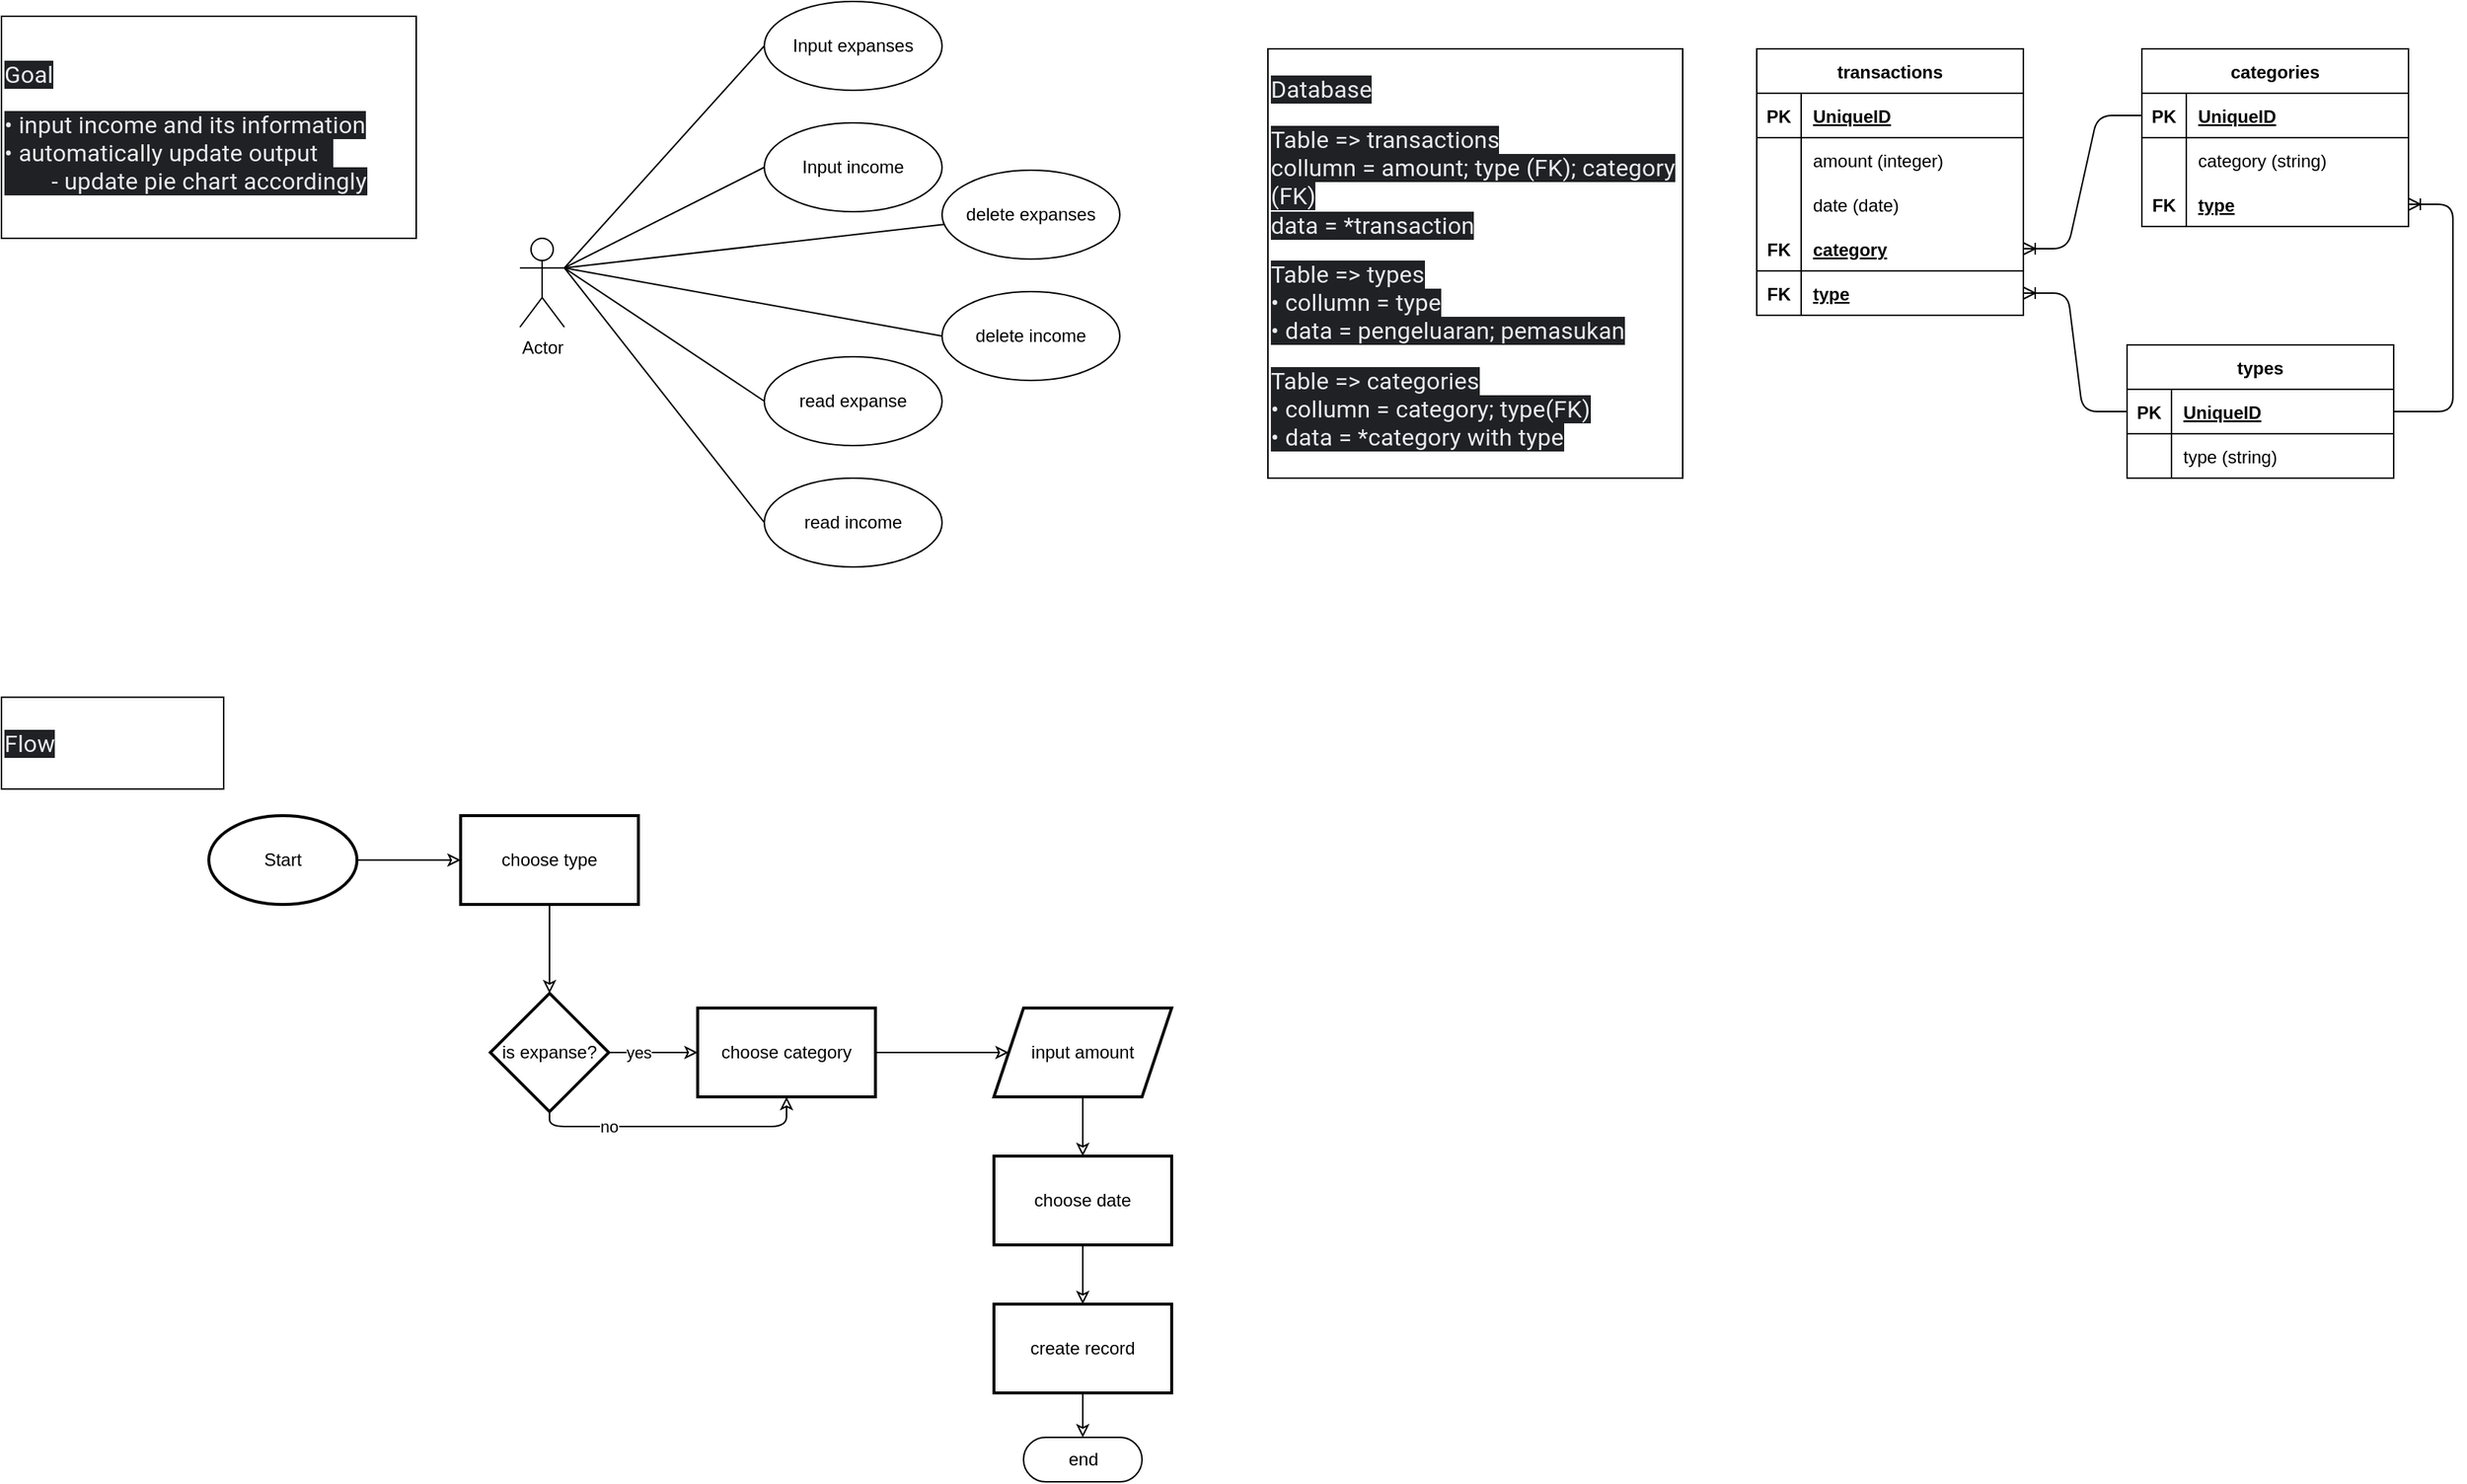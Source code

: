 <mxfile>
    <diagram id="H6lB5TMxduc5llfsTnV5" name="Page-1">
        <mxGraphModel dx="1698" dy="1349" grid="1" gridSize="10" guides="1" tooltips="1" connect="1" arrows="1" fold="1" page="1" pageScale="1" pageWidth="850" pageHeight="1100" math="0" shadow="0">
            <root>
                <mxCell id="0"/>
                <mxCell id="1" parent="0"/>
                <mxCell id="2" value="&lt;span style=&quot;color: rgb(232, 234, 237); font-family: Roboto, Arial, sans-serif; font-size: 16px; font-variant-ligatures: none; letter-spacing: 0.1px; background-color: rgb(32, 33, 36);&quot;&gt;Database&lt;br&gt;&lt;/span&gt;&lt;br style=&quot;color: rgb(232, 234, 237); font-family: Roboto, Arial, sans-serif; font-size: 16px; font-variant-ligatures: none; letter-spacing: 0.1px; background-color: rgb(32, 33, 36);&quot;&gt;&lt;span style=&quot;color: rgb(232, 234, 237); font-family: Roboto, Arial, sans-serif; font-size: 16px; font-variant-ligatures: none; letter-spacing: 0.1px; background-color: rgb(32, 33, 36);&quot;&gt;Table =&amp;gt; transactions&lt;/span&gt;&lt;br style=&quot;color: rgb(232, 234, 237); font-family: Roboto, Arial, sans-serif; font-size: 16px; font-variant-ligatures: none; letter-spacing: 0.1px; background-color: rgb(32, 33, 36);&quot;&gt;&lt;span style=&quot;color: rgb(232, 234, 237); font-family: Roboto, Arial, sans-serif; font-size: 16px; font-variant-ligatures: none; letter-spacing: 0.1px; background-color: rgb(32, 33, 36);&quot;&gt;collumn = amount;  type (FK);  category (FK)&lt;/span&gt;&lt;br style=&quot;color: rgb(232, 234, 237); font-family: Roboto, Arial, sans-serif; font-size: 16px; font-variant-ligatures: none; letter-spacing: 0.1px; background-color: rgb(32, 33, 36);&quot;&gt;&lt;span style=&quot;color: rgb(232, 234, 237); font-family: Roboto, Arial, sans-serif; font-size: 16px; font-variant-ligatures: none; letter-spacing: 0.1px; background-color: rgb(32, 33, 36);&quot;&gt;data = *transaction&lt;/span&gt;&lt;br style=&quot;color: rgb(232, 234, 237); font-family: Roboto, Arial, sans-serif; font-size: 16px; font-variant-ligatures: none; letter-spacing: 0.1px; background-color: rgb(32, 33, 36);&quot;&gt;&lt;br style=&quot;color: rgb(232, 234, 237); font-family: Roboto, Arial, sans-serif; font-size: 16px; font-variant-ligatures: none; letter-spacing: 0.1px; background-color: rgb(32, 33, 36);&quot;&gt;&lt;span style=&quot;color: rgb(232, 234, 237); font-family: Roboto, Arial, sans-serif; font-size: 16px; font-variant-ligatures: none; letter-spacing: 0.1px; background-color: rgb(32, 33, 36);&quot;&gt;Table =&amp;gt; types&lt;/span&gt;&lt;br style=&quot;color: rgb(232, 234, 237); font-family: Roboto, Arial, sans-serif; font-size: 16px; font-variant-ligatures: none; letter-spacing: 0.1px; background-color: rgb(32, 33, 36);&quot;&gt;&lt;span style=&quot;color: rgb(232, 234, 237); font-family: Roboto, Arial, sans-serif; font-size: 16px; font-variant-ligatures: none; letter-spacing: 0.1px; background-color: rgb(32, 33, 36);&quot;&gt;• collumn = type&lt;/span&gt;&lt;br style=&quot;color: rgb(232, 234, 237); font-family: Roboto, Arial, sans-serif; font-size: 16px; font-variant-ligatures: none; letter-spacing: 0.1px; background-color: rgb(32, 33, 36);&quot;&gt;&lt;span style=&quot;color: rgb(232, 234, 237); font-family: Roboto, Arial, sans-serif; font-size: 16px; font-variant-ligatures: none; letter-spacing: 0.1px; background-color: rgb(32, 33, 36);&quot;&gt;• data = pengeluaran; pemasukan&lt;/span&gt;&lt;br style=&quot;color: rgb(232, 234, 237); font-family: Roboto, Arial, sans-serif; font-size: 16px; font-variant-ligatures: none; letter-spacing: 0.1px; background-color: rgb(32, 33, 36);&quot;&gt;&lt;br style=&quot;color: rgb(232, 234, 237); font-family: Roboto, Arial, sans-serif; font-size: 16px; font-variant-ligatures: none; letter-spacing: 0.1px; background-color: rgb(32, 33, 36);&quot;&gt;&lt;span style=&quot;color: rgb(232, 234, 237); font-family: Roboto, Arial, sans-serif; font-size: 16px; font-variant-ligatures: none; letter-spacing: 0.1px; background-color: rgb(32, 33, 36);&quot;&gt;Table =&amp;gt; categories&lt;/span&gt;&lt;br style=&quot;color: rgb(232, 234, 237); font-family: Roboto, Arial, sans-serif; font-size: 16px; font-variant-ligatures: none; letter-spacing: 0.1px; background-color: rgb(32, 33, 36);&quot;&gt;&lt;span style=&quot;color: rgb(232, 234, 237); font-family: Roboto, Arial, sans-serif; font-size: 16px; font-variant-ligatures: none; letter-spacing: 0.1px; background-color: rgb(32, 33, 36);&quot;&gt;• collumn = category; type(FK)&lt;/span&gt;&lt;br style=&quot;color: rgb(232, 234, 237); font-family: Roboto, Arial, sans-serif; font-size: 16px; font-variant-ligatures: none; letter-spacing: 0.1px; background-color: rgb(32, 33, 36);&quot;&gt;&lt;span style=&quot;color: rgb(232, 234, 237); font-family: Roboto, Arial, sans-serif; font-size: 16px; font-variant-ligatures: none; letter-spacing: 0.1px; background-color: rgb(32, 33, 36);&quot;&gt;• data = *category with type&lt;/span&gt;" style="rounded=0;whiteSpace=wrap;html=1;align=left;" parent="1" vertex="1">
                    <mxGeometry x="875" y="42" width="280" height="290" as="geometry"/>
                </mxCell>
                <mxCell id="3" value="types" style="shape=table;startSize=30;container=1;collapsible=1;childLayout=tableLayout;fixedRows=1;rowLines=0;fontStyle=1;align=center;resizeLast=1;" vertex="1" parent="1">
                    <mxGeometry x="1455" y="242" width="180" height="90" as="geometry"/>
                </mxCell>
                <mxCell id="4" value="" style="shape=tableRow;horizontal=0;startSize=0;swimlaneHead=0;swimlaneBody=0;fillColor=none;collapsible=0;dropTarget=0;points=[[0,0.5],[1,0.5]];portConstraint=eastwest;top=0;left=0;right=0;bottom=1;" vertex="1" parent="3">
                    <mxGeometry y="30" width="180" height="30" as="geometry"/>
                </mxCell>
                <mxCell id="5" value="PK" style="shape=partialRectangle;connectable=0;fillColor=none;top=0;left=0;bottom=0;right=0;fontStyle=1;overflow=hidden;" vertex="1" parent="4">
                    <mxGeometry width="30" height="30" as="geometry">
                        <mxRectangle width="30" height="30" as="alternateBounds"/>
                    </mxGeometry>
                </mxCell>
                <mxCell id="6" value="UniqueID" style="shape=partialRectangle;connectable=0;fillColor=none;top=0;left=0;bottom=0;right=0;align=left;spacingLeft=6;fontStyle=5;overflow=hidden;" vertex="1" parent="4">
                    <mxGeometry x="30" width="150" height="30" as="geometry">
                        <mxRectangle width="150" height="30" as="alternateBounds"/>
                    </mxGeometry>
                </mxCell>
                <mxCell id="7" value="" style="shape=tableRow;horizontal=0;startSize=0;swimlaneHead=0;swimlaneBody=0;fillColor=none;collapsible=0;dropTarget=0;points=[[0,0.5],[1,0.5]];portConstraint=eastwest;top=0;left=0;right=0;bottom=0;" vertex="1" parent="3">
                    <mxGeometry y="60" width="180" height="30" as="geometry"/>
                </mxCell>
                <mxCell id="8" value="" style="shape=partialRectangle;connectable=0;fillColor=none;top=0;left=0;bottom=0;right=0;editable=1;overflow=hidden;" vertex="1" parent="7">
                    <mxGeometry width="30" height="30" as="geometry">
                        <mxRectangle width="30" height="30" as="alternateBounds"/>
                    </mxGeometry>
                </mxCell>
                <mxCell id="9" value="type (string)" style="shape=partialRectangle;connectable=0;fillColor=none;top=0;left=0;bottom=0;right=0;align=left;spacingLeft=6;overflow=hidden;" vertex="1" parent="7">
                    <mxGeometry x="30" width="150" height="30" as="geometry">
                        <mxRectangle width="150" height="30" as="alternateBounds"/>
                    </mxGeometry>
                </mxCell>
                <mxCell id="16" value="categories" style="shape=table;startSize=30;container=1;collapsible=1;childLayout=tableLayout;fixedRows=1;rowLines=0;fontStyle=1;align=center;resizeLast=1;" vertex="1" parent="1">
                    <mxGeometry x="1465" y="42" width="180" height="120" as="geometry"/>
                </mxCell>
                <mxCell id="17" value="" style="shape=tableRow;horizontal=0;startSize=0;swimlaneHead=0;swimlaneBody=0;fillColor=none;collapsible=0;dropTarget=0;points=[[0,0.5],[1,0.5]];portConstraint=eastwest;top=0;left=0;right=0;bottom=1;" vertex="1" parent="16">
                    <mxGeometry y="30" width="180" height="30" as="geometry"/>
                </mxCell>
                <mxCell id="18" value="PK" style="shape=partialRectangle;connectable=0;fillColor=none;top=0;left=0;bottom=0;right=0;fontStyle=1;overflow=hidden;" vertex="1" parent="17">
                    <mxGeometry width="30" height="30" as="geometry">
                        <mxRectangle width="30" height="30" as="alternateBounds"/>
                    </mxGeometry>
                </mxCell>
                <mxCell id="19" value="UniqueID" style="shape=partialRectangle;connectable=0;fillColor=none;top=0;left=0;bottom=0;right=0;align=left;spacingLeft=6;fontStyle=5;overflow=hidden;" vertex="1" parent="17">
                    <mxGeometry x="30" width="150" height="30" as="geometry">
                        <mxRectangle width="150" height="30" as="alternateBounds"/>
                    </mxGeometry>
                </mxCell>
                <mxCell id="20" value="" style="shape=tableRow;horizontal=0;startSize=0;swimlaneHead=0;swimlaneBody=0;fillColor=none;collapsible=0;dropTarget=0;points=[[0,0.5],[1,0.5]];portConstraint=eastwest;top=0;left=0;right=0;bottom=0;" vertex="1" parent="16">
                    <mxGeometry y="60" width="180" height="30" as="geometry"/>
                </mxCell>
                <mxCell id="21" value="" style="shape=partialRectangle;connectable=0;fillColor=none;top=0;left=0;bottom=0;right=0;editable=1;overflow=hidden;" vertex="1" parent="20">
                    <mxGeometry width="30" height="30" as="geometry">
                        <mxRectangle width="30" height="30" as="alternateBounds"/>
                    </mxGeometry>
                </mxCell>
                <mxCell id="22" value="category (string)" style="shape=partialRectangle;connectable=0;fillColor=none;top=0;left=0;bottom=0;right=0;align=left;spacingLeft=6;overflow=hidden;" vertex="1" parent="20">
                    <mxGeometry x="30" width="150" height="30" as="geometry">
                        <mxRectangle width="150" height="30" as="alternateBounds"/>
                    </mxGeometry>
                </mxCell>
                <mxCell id="29" value="" style="shape=tableRow;horizontal=0;startSize=0;swimlaneHead=0;swimlaneBody=0;fillColor=none;collapsible=0;dropTarget=0;points=[[0,0.5],[1,0.5]];portConstraint=eastwest;top=0;left=0;right=0;bottom=1;" vertex="1" parent="16">
                    <mxGeometry y="90" width="180" height="30" as="geometry"/>
                </mxCell>
                <mxCell id="30" value="FK" style="shape=partialRectangle;connectable=0;fillColor=none;top=0;left=0;bottom=0;right=0;fontStyle=1;overflow=hidden;" vertex="1" parent="29">
                    <mxGeometry width="30" height="30" as="geometry">
                        <mxRectangle width="30" height="30" as="alternateBounds"/>
                    </mxGeometry>
                </mxCell>
                <mxCell id="31" value="type" style="shape=partialRectangle;connectable=0;fillColor=none;top=0;left=0;bottom=0;right=0;align=left;spacingLeft=6;fontStyle=5;overflow=hidden;" vertex="1" parent="29">
                    <mxGeometry x="30" width="150" height="30" as="geometry">
                        <mxRectangle width="150" height="30" as="alternateBounds"/>
                    </mxGeometry>
                </mxCell>
                <mxCell id="32" value="transactions" style="shape=table;startSize=30;container=1;collapsible=1;childLayout=tableLayout;fixedRows=1;rowLines=0;fontStyle=1;align=center;resizeLast=1;" vertex="1" parent="1">
                    <mxGeometry x="1205" y="42" width="180" height="180" as="geometry"/>
                </mxCell>
                <mxCell id="33" value="" style="shape=tableRow;horizontal=0;startSize=0;swimlaneHead=0;swimlaneBody=0;fillColor=none;collapsible=0;dropTarget=0;points=[[0,0.5],[1,0.5]];portConstraint=eastwest;top=0;left=0;right=0;bottom=1;" vertex="1" parent="32">
                    <mxGeometry y="30" width="180" height="30" as="geometry"/>
                </mxCell>
                <mxCell id="34" value="PK" style="shape=partialRectangle;connectable=0;fillColor=none;top=0;left=0;bottom=0;right=0;fontStyle=1;overflow=hidden;" vertex="1" parent="33">
                    <mxGeometry width="30" height="30" as="geometry">
                        <mxRectangle width="30" height="30" as="alternateBounds"/>
                    </mxGeometry>
                </mxCell>
                <mxCell id="35" value="UniqueID" style="shape=partialRectangle;connectable=0;fillColor=none;top=0;left=0;bottom=0;right=0;align=left;spacingLeft=6;fontStyle=5;overflow=hidden;" vertex="1" parent="33">
                    <mxGeometry x="30" width="150" height="30" as="geometry">
                        <mxRectangle width="150" height="30" as="alternateBounds"/>
                    </mxGeometry>
                </mxCell>
                <mxCell id="36" value="" style="shape=tableRow;horizontal=0;startSize=0;swimlaneHead=0;swimlaneBody=0;fillColor=none;collapsible=0;dropTarget=0;points=[[0,0.5],[1,0.5]];portConstraint=eastwest;top=0;left=0;right=0;bottom=0;" vertex="1" parent="32">
                    <mxGeometry y="60" width="180" height="30" as="geometry"/>
                </mxCell>
                <mxCell id="37" value="" style="shape=partialRectangle;connectable=0;fillColor=none;top=0;left=0;bottom=0;right=0;editable=1;overflow=hidden;" vertex="1" parent="36">
                    <mxGeometry width="30" height="30" as="geometry">
                        <mxRectangle width="30" height="30" as="alternateBounds"/>
                    </mxGeometry>
                </mxCell>
                <mxCell id="38" value="amount (integer)" style="shape=partialRectangle;connectable=0;fillColor=none;top=0;left=0;bottom=0;right=0;align=left;spacingLeft=6;overflow=hidden;" vertex="1" parent="36">
                    <mxGeometry x="30" width="150" height="30" as="geometry">
                        <mxRectangle width="150" height="30" as="alternateBounds"/>
                    </mxGeometry>
                </mxCell>
                <mxCell id="45" value="" style="shape=tableRow;horizontal=0;startSize=0;swimlaneHead=0;swimlaneBody=0;fillColor=none;collapsible=0;dropTarget=0;points=[[0,0.5],[1,0.5]];portConstraint=eastwest;top=0;left=0;right=0;bottom=0;" vertex="1" parent="32">
                    <mxGeometry y="90" width="180" height="30" as="geometry"/>
                </mxCell>
                <mxCell id="46" value="" style="shape=partialRectangle;connectable=0;fillColor=none;top=0;left=0;bottom=0;right=0;editable=1;overflow=hidden;" vertex="1" parent="45">
                    <mxGeometry width="30" height="30" as="geometry">
                        <mxRectangle width="30" height="30" as="alternateBounds"/>
                    </mxGeometry>
                </mxCell>
                <mxCell id="47" value="date (date)" style="shape=partialRectangle;connectable=0;fillColor=none;top=0;left=0;bottom=0;right=0;align=left;spacingLeft=6;overflow=hidden;" vertex="1" parent="45">
                    <mxGeometry x="30" width="150" height="30" as="geometry">
                        <mxRectangle width="150" height="30" as="alternateBounds"/>
                    </mxGeometry>
                </mxCell>
                <mxCell id="39" value="" style="shape=tableRow;horizontal=0;startSize=0;swimlaneHead=0;swimlaneBody=0;fillColor=none;collapsible=0;dropTarget=0;points=[[0,0.5],[1,0.5]];portConstraint=eastwest;top=0;left=0;right=0;bottom=1;" vertex="1" parent="32">
                    <mxGeometry y="120" width="180" height="30" as="geometry"/>
                </mxCell>
                <mxCell id="40" value="FK" style="shape=partialRectangle;connectable=0;fillColor=none;top=0;left=0;bottom=0;right=0;fontStyle=1;overflow=hidden;" vertex="1" parent="39">
                    <mxGeometry width="30" height="30" as="geometry">
                        <mxRectangle width="30" height="30" as="alternateBounds"/>
                    </mxGeometry>
                </mxCell>
                <mxCell id="41" value="category" style="shape=partialRectangle;connectable=0;fillColor=none;top=0;left=0;bottom=0;right=0;align=left;spacingLeft=6;fontStyle=5;overflow=hidden;" vertex="1" parent="39">
                    <mxGeometry x="30" width="150" height="30" as="geometry">
                        <mxRectangle width="150" height="30" as="alternateBounds"/>
                    </mxGeometry>
                </mxCell>
                <mxCell id="42" value="" style="shape=tableRow;horizontal=0;startSize=0;swimlaneHead=0;swimlaneBody=0;fillColor=none;collapsible=0;dropTarget=0;points=[[0,0.5],[1,0.5]];portConstraint=eastwest;top=0;left=0;right=0;bottom=1;" vertex="1" parent="32">
                    <mxGeometry y="150" width="180" height="30" as="geometry"/>
                </mxCell>
                <mxCell id="43" value="FK" style="shape=partialRectangle;connectable=0;fillColor=none;top=0;left=0;bottom=0;right=0;fontStyle=1;overflow=hidden;" vertex="1" parent="42">
                    <mxGeometry width="30" height="30" as="geometry">
                        <mxRectangle width="30" height="30" as="alternateBounds"/>
                    </mxGeometry>
                </mxCell>
                <mxCell id="44" value="type" style="shape=partialRectangle;connectable=0;fillColor=none;top=0;left=0;bottom=0;right=0;align=left;spacingLeft=6;fontStyle=5;overflow=hidden;" vertex="1" parent="42">
                    <mxGeometry x="30" width="150" height="30" as="geometry">
                        <mxRectangle width="150" height="30" as="alternateBounds"/>
                    </mxGeometry>
                </mxCell>
                <mxCell id="49" value="" style="edgeStyle=entityRelationEdgeStyle;fontSize=12;html=1;endArrow=ERoneToMany;exitX=1;exitY=0.5;exitDx=0;exitDy=0;" edge="1" parent="1" source="4" target="29">
                    <mxGeometry width="100" height="100" relative="1" as="geometry">
                        <mxPoint x="1325" y="302" as="sourcePoint"/>
                        <mxPoint x="1425" y="202" as="targetPoint"/>
                    </mxGeometry>
                </mxCell>
                <mxCell id="52" value="" style="edgeStyle=entityRelationEdgeStyle;fontSize=12;html=1;endArrow=ERoneToMany;exitX=0;exitY=0.5;exitDx=0;exitDy=0;entryX=1;entryY=0.5;entryDx=0;entryDy=0;" edge="1" parent="1" source="17" target="39">
                    <mxGeometry width="100" height="100" relative="1" as="geometry">
                        <mxPoint x="1645" y="297" as="sourcePoint"/>
                        <mxPoint x="1655" y="157" as="targetPoint"/>
                    </mxGeometry>
                </mxCell>
                <mxCell id="53" value="" style="edgeStyle=entityRelationEdgeStyle;fontSize=12;html=1;endArrow=ERoneToMany;entryX=1;entryY=0.5;entryDx=0;entryDy=0;" edge="1" parent="1" source="4" target="42">
                    <mxGeometry width="100" height="100" relative="1" as="geometry">
                        <mxPoint x="1475" y="97" as="sourcePoint"/>
                        <mxPoint x="1395" y="187" as="targetPoint"/>
                    </mxGeometry>
                </mxCell>
                <mxCell id="54" value="&lt;font face=&quot;Roboto, Arial, sans-serif&quot; color=&quot;#e8eaed&quot;&gt;&lt;span style=&quot;font-size: 16px; font-variant-ligatures: none; letter-spacing: 0.1px; background-color: rgb(32, 33, 36);&quot;&gt;Goal&lt;br&gt;&lt;/span&gt;&lt;/font&gt;&lt;br style=&quot;color: rgb(232, 234, 237); font-family: Roboto, Arial, sans-serif; font-size: 16px; font-variant-ligatures: none; letter-spacing: 0.1px; background-color: rgb(32, 33, 36);&quot;&gt;&lt;span style=&quot;color: rgb(232, 234, 237); font-family: Roboto, Arial, sans-serif; font-size: 16px; font-variant-ligatures: none; letter-spacing: 0.1px; background-color: rgb(32, 33, 36);&quot;&gt;•  input income and its information&lt;/span&gt;&lt;br style=&quot;color: rgb(232, 234, 237); font-family: Roboto, Arial, sans-serif; font-size: 16px; font-variant-ligatures: none; letter-spacing: 0.1px; background-color: rgb(32, 33, 36);&quot;&gt;&lt;span style=&quot;color: rgb(232, 234, 237); font-family: Roboto, Arial, sans-serif; font-size: 16px; font-variant-ligatures: none; letter-spacing: 0.1px; background-color: rgb(32, 33, 36);&quot;&gt;• automatically update output&lt;span style=&quot;white-space: pre;&quot;&gt;&#9;&lt;/span&gt;&lt;/span&gt;&lt;br style=&quot;color: rgb(232, 234, 237); font-family: Roboto, Arial, sans-serif; font-size: 16px; font-variant-ligatures: none; letter-spacing: 0.1px; background-color: rgb(32, 33, 36);&quot;&gt;&lt;span style=&quot;color: rgb(232, 234, 237); font-family: Roboto, Arial, sans-serif; font-size: 16px; font-variant-ligatures: none; letter-spacing: 0.1px; background-color: rgb(32, 33, 36);&quot;&gt;&lt;span style=&quot;white-space: pre;&quot;&gt;&#9;&lt;/span&gt;- update pie chart accordingly&lt;/span&gt;" style="rounded=0;whiteSpace=wrap;html=1;align=left;" vertex="1" parent="1">
                    <mxGeometry x="20" y="20" width="280" height="150" as="geometry"/>
                </mxCell>
                <mxCell id="64" style="html=1;exitX=0;exitY=0.5;exitDx=0;exitDy=0;entryX=1;entryY=0.333;entryDx=0;entryDy=0;entryPerimeter=0;endArrow=none;endFill=0;" edge="1" parent="1" source="56" target="63">
                    <mxGeometry relative="1" as="geometry"/>
                </mxCell>
                <mxCell id="56" value="Input expanses" style="ellipse;whiteSpace=wrap;html=1;" vertex="1" parent="1">
                    <mxGeometry x="535" y="10" width="120" height="60" as="geometry"/>
                </mxCell>
                <mxCell id="57" value="delete expanses" style="ellipse;whiteSpace=wrap;html=1;" vertex="1" parent="1">
                    <mxGeometry x="655" y="124" width="120" height="60" as="geometry"/>
                </mxCell>
                <mxCell id="59" value="read expanse" style="ellipse;whiteSpace=wrap;html=1;" vertex="1" parent="1">
                    <mxGeometry x="535" y="250" width="120" height="60" as="geometry"/>
                </mxCell>
                <mxCell id="60" value="Input income" style="ellipse;whiteSpace=wrap;html=1;" vertex="1" parent="1">
                    <mxGeometry x="535" y="92" width="120" height="60" as="geometry"/>
                </mxCell>
                <mxCell id="61" value="delete income" style="ellipse;whiteSpace=wrap;html=1;" vertex="1" parent="1">
                    <mxGeometry x="655" y="206" width="120" height="60" as="geometry"/>
                </mxCell>
                <mxCell id="62" value="read income" style="ellipse;whiteSpace=wrap;html=1;" vertex="1" parent="1">
                    <mxGeometry x="535" y="332" width="120" height="60" as="geometry"/>
                </mxCell>
                <mxCell id="65" style="edgeStyle=none;html=1;exitX=1;exitY=0.333;exitDx=0;exitDy=0;exitPerimeter=0;endArrow=none;endFill=0;" edge="1" parent="1" source="63" target="57">
                    <mxGeometry relative="1" as="geometry"/>
                </mxCell>
                <mxCell id="66" style="edgeStyle=none;html=1;exitX=1;exitY=0.333;exitDx=0;exitDy=0;exitPerimeter=0;entryX=0;entryY=0.5;entryDx=0;entryDy=0;endArrow=none;endFill=0;" edge="1" parent="1" source="63" target="59">
                    <mxGeometry relative="1" as="geometry"/>
                </mxCell>
                <mxCell id="67" style="edgeStyle=none;html=1;exitX=1;exitY=0.333;exitDx=0;exitDy=0;exitPerimeter=0;entryX=0;entryY=0.5;entryDx=0;entryDy=0;endArrow=none;endFill=0;" edge="1" parent="1" source="63" target="60">
                    <mxGeometry relative="1" as="geometry"/>
                </mxCell>
                <mxCell id="68" style="edgeStyle=none;html=1;exitX=1;exitY=0.333;exitDx=0;exitDy=0;exitPerimeter=0;entryX=0;entryY=0.5;entryDx=0;entryDy=0;endArrow=none;endFill=0;" edge="1" parent="1" source="63" target="61">
                    <mxGeometry relative="1" as="geometry"/>
                </mxCell>
                <mxCell id="69" style="edgeStyle=none;html=1;exitX=1;exitY=0.333;exitDx=0;exitDy=0;exitPerimeter=0;entryX=0;entryY=0.5;entryDx=0;entryDy=0;endArrow=none;endFill=0;" edge="1" parent="1" source="63" target="62">
                    <mxGeometry relative="1" as="geometry"/>
                </mxCell>
                <mxCell id="63" value="Actor" style="shape=umlActor;verticalLabelPosition=bottom;verticalAlign=top;html=1;outlineConnect=0;" vertex="1" parent="1">
                    <mxGeometry x="370" y="170" width="30" height="60" as="geometry"/>
                </mxCell>
                <mxCell id="80" value="" style="edgeStyle=orthogonalEdgeStyle;html=1;endArrow=classic;endFill=0;" edge="1" parent="1" source="72" target="79">
                    <mxGeometry relative="1" as="geometry"/>
                </mxCell>
                <mxCell id="72" value="Start" style="strokeWidth=2;html=1;shape=mxgraph.flowchart.start_1;whiteSpace=wrap;" vertex="1" parent="1">
                    <mxGeometry x="160" y="560" width="100" height="60" as="geometry"/>
                </mxCell>
                <mxCell id="73" value="end" style="html=1;dashed=0;whitespace=wrap;shape=mxgraph.dfd.start" vertex="1" parent="1">
                    <mxGeometry x="710" y="980" width="80" height="30" as="geometry"/>
                </mxCell>
                <mxCell id="83" value="" style="edgeStyle=orthogonalEdgeStyle;html=1;endArrow=classic;endFill=0;" edge="1" parent="1" source="79" target="82">
                    <mxGeometry relative="1" as="geometry"/>
                </mxCell>
                <mxCell id="79" value="choose type" style="whiteSpace=wrap;html=1;strokeWidth=2;" vertex="1" parent="1">
                    <mxGeometry x="330" y="560" width="120" height="60" as="geometry"/>
                </mxCell>
                <mxCell id="88" value="" style="edgeStyle=orthogonalEdgeStyle;html=1;endArrow=classic;endFill=0;" edge="1" parent="1" source="82" target="86">
                    <mxGeometry relative="1" as="geometry"/>
                </mxCell>
                <mxCell id="89" value="yes" style="edgeLabel;html=1;align=center;verticalAlign=middle;resizable=0;points=[];" vertex="1" connectable="0" parent="88">
                    <mxGeometry x="-0.416" y="5" relative="1" as="geometry">
                        <mxPoint x="2" y="5" as="offset"/>
                    </mxGeometry>
                </mxCell>
                <mxCell id="90" style="edgeStyle=orthogonalEdgeStyle;html=1;exitX=0.5;exitY=1;exitDx=0;exitDy=0;endArrow=classic;endFill=0;entryX=0.5;entryY=1;entryDx=0;entryDy=0;" edge="1" parent="1" source="82" target="86">
                    <mxGeometry relative="1" as="geometry">
                        <mxPoint x="610.0" y="680.0" as="targetPoint"/>
                    </mxGeometry>
                </mxCell>
                <mxCell id="91" value="no" style="edgeLabel;html=1;align=center;verticalAlign=middle;resizable=0;points=[];" vertex="1" connectable="0" parent="90">
                    <mxGeometry x="-0.525" y="5" relative="1" as="geometry">
                        <mxPoint x="5" y="5" as="offset"/>
                    </mxGeometry>
                </mxCell>
                <mxCell id="82" value="is expanse?" style="rhombus;whiteSpace=wrap;html=1;strokeWidth=2;" vertex="1" parent="1">
                    <mxGeometry x="350" y="680" width="80" height="80" as="geometry"/>
                </mxCell>
                <mxCell id="93" value="" style="edgeStyle=orthogonalEdgeStyle;html=1;endArrow=classic;endFill=0;" edge="1" parent="1" source="86" target="92">
                    <mxGeometry relative="1" as="geometry"/>
                </mxCell>
                <mxCell id="86" value="choose category" style="whiteSpace=wrap;html=1;strokeWidth=2;" vertex="1" parent="1">
                    <mxGeometry x="490" y="690" width="120" height="60" as="geometry"/>
                </mxCell>
                <mxCell id="97" value="" style="edgeStyle=orthogonalEdgeStyle;html=1;endArrow=classic;endFill=0;" edge="1" parent="1" source="92" target="96">
                    <mxGeometry relative="1" as="geometry"/>
                </mxCell>
                <mxCell id="92" value="input amount" style="shape=parallelogram;perimeter=parallelogramPerimeter;whiteSpace=wrap;html=1;fixedSize=1;strokeWidth=2;" vertex="1" parent="1">
                    <mxGeometry x="690" y="690" width="120" height="60" as="geometry"/>
                </mxCell>
                <mxCell id="99" value="" style="edgeStyle=orthogonalEdgeStyle;html=1;endArrow=classic;endFill=0;" edge="1" parent="1" source="96" target="98">
                    <mxGeometry relative="1" as="geometry"/>
                </mxCell>
                <mxCell id="96" value="choose date" style="whiteSpace=wrap;html=1;strokeWidth=2;" vertex="1" parent="1">
                    <mxGeometry x="690" y="790" width="120" height="60" as="geometry"/>
                </mxCell>
                <mxCell id="101" value="" style="edgeStyle=orthogonalEdgeStyle;html=1;endArrow=classic;endFill=0;" edge="1" parent="1" source="98" target="73">
                    <mxGeometry relative="1" as="geometry"/>
                </mxCell>
                <mxCell id="98" value="create record" style="whiteSpace=wrap;html=1;strokeWidth=2;" vertex="1" parent="1">
                    <mxGeometry x="690" y="890" width="120" height="60" as="geometry"/>
                </mxCell>
                <mxCell id="102" value="&lt;font face=&quot;Roboto, Arial, sans-serif&quot; color=&quot;#e8eaed&quot;&gt;&lt;span style=&quot;font-size: 16px; font-variant-ligatures: none; letter-spacing: 0.1px; background-color: rgb(32, 33, 36);&quot;&gt;Flow&lt;/span&gt;&lt;/font&gt;" style="rounded=0;whiteSpace=wrap;html=1;align=left;" vertex="1" parent="1">
                    <mxGeometry x="20" y="480" width="150" height="62" as="geometry"/>
                </mxCell>
            </root>
        </mxGraphModel>
    </diagram>
</mxfile>